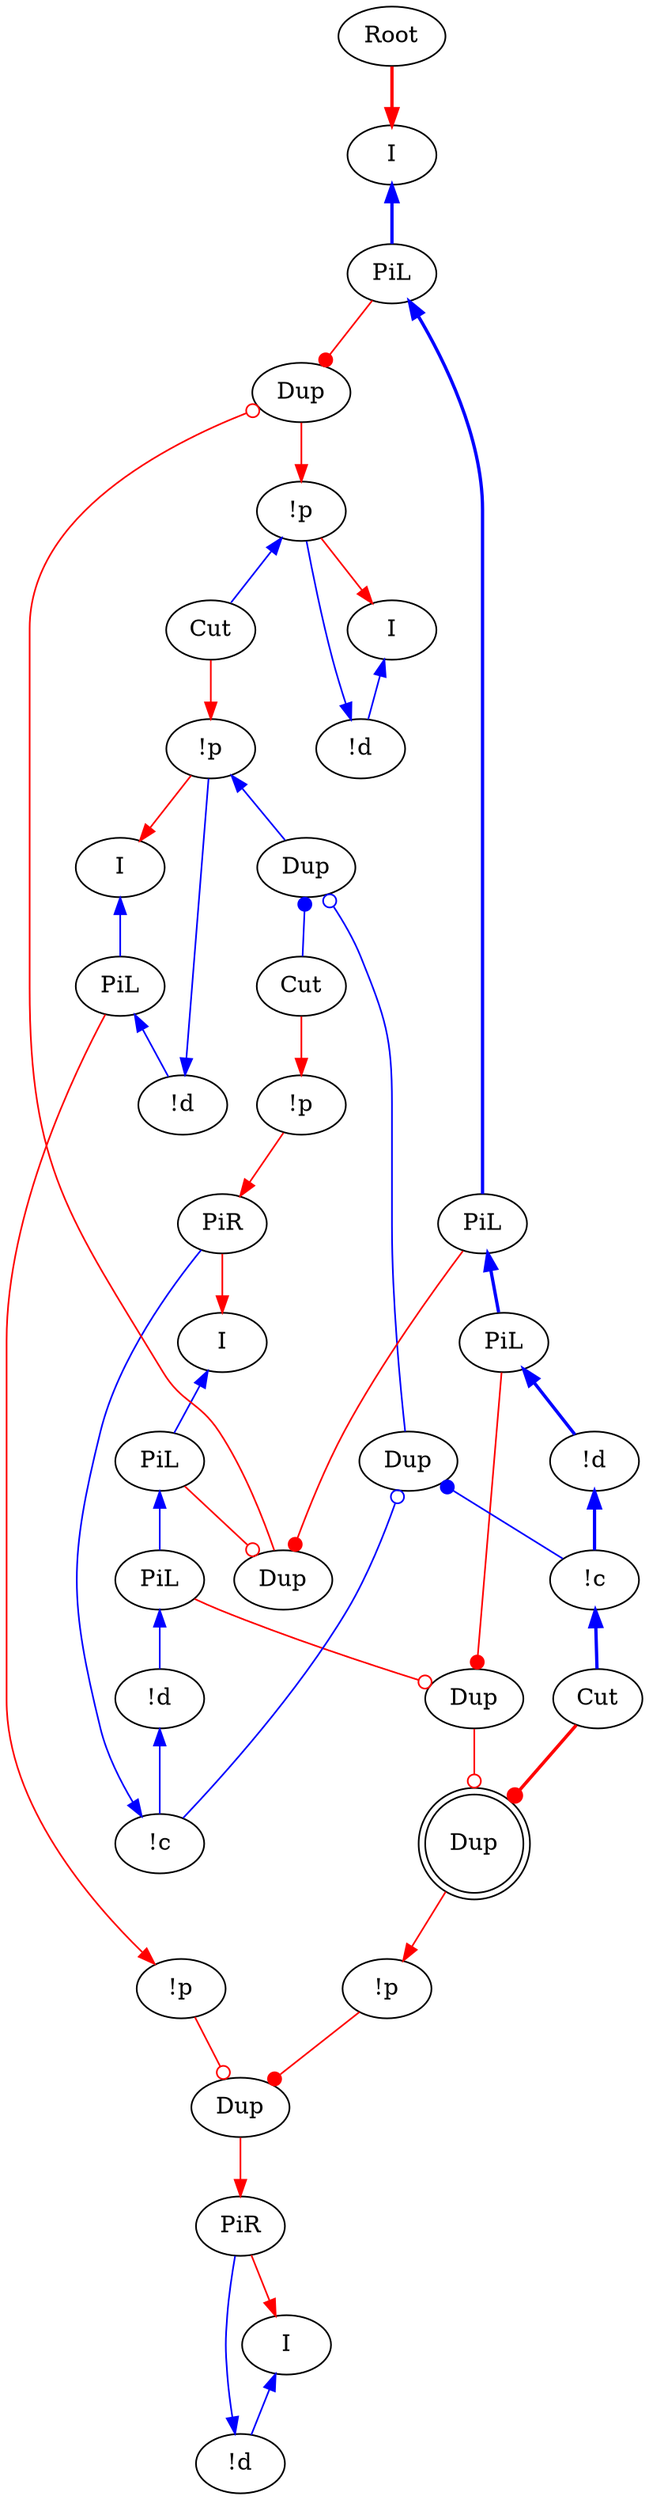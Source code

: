 digraph {
"Root0" [label="Root"]
"!p0" [label="!p"]
"I0" [label="I"]
"!d0" [label="!d"]
"I1" [label="I"]
"!d1" [label="!d"]
"PiR0" [label="PiR"]
"!p1" [label="!p"]
"Cut0" [label="Cut"]
"!d2" [label="!d"]
"PiL0" [label="PiL"]
"I2" [label="I"]
"I3" [label="I"]
"Dup0_0" [label="Dup"]
"Dup0_1" [label="Dup",shape=doublecircle]
"Dup0_2" [label="Dup"]
"!p2" [label="!p"]
"Cut1" [label="Cut"]
"PiR1" [label="PiR"]
"Cut2" [label="Cut"]
"!c0" [label="!c"]
"!c1" [label="!c"]
"!d3" [label="!d"]
"!d4" [label="!d"]
"PiL1" [label="PiL"]
"PiL2" [label="PiL"]
"PiL3" [label="PiL"]
"PiL4" [label="PiL"]
"I4" [label="I"]
"Dup1_0" [label="Dup"]
"Dup1_1" [label="Dup"]
"Dup1_2" [label="Dup"]
"PiL5" [label="PiL"]
"!p3" [label="!p"]
"!p4" [label="!p"]
"Dup2_0" [label="Dup"]
"!p1" -> "I2"[color=red,tooltip="e11"]
"!d2" -> "!p1"[color=blue,tooltip="e13",dir=back]
"!p1" -> "Dup0_0"[color=blue,tooltip="e15",dir=back]
"PiL0" -> "!d2"[color=blue,tooltip="e17",dir=back]
"I2" -> "PiL0"[color=blue,tooltip="e19",dir=back]
"Dup0_1" -> "!p3"[color=red,tooltip="e20"]
"PiL0" -> "!p4"[color=red,tooltip="e21"]
"Dup0_0" -> "Cut1"[color=blue,tooltip="e23",arrowtail=dot,dir=back]
"Dup0_0" -> "Dup1_0"[color=blue,tooltip="e25",arrowtail=odot,dir=back]
"Cut2" -> "Dup0_1"[color=red,tooltip="e30",arrowhead=dot,penwidth=2]
"Dup1_1" -> "Dup0_1"[color=red,tooltip="e31",arrowhead=odot]
"I3" -> "PiL5"[color=blue,tooltip="e32",penwidth=2,dir=back]
"PiL5" -> "Dup0_2"[color=red,tooltip="e34",arrowhead=dot]
"Dup1_2" -> "Dup0_2"[color=red,tooltip="e35",arrowhead=odot]
"Cut1" -> "!p2"[color=red,tooltip="e37"]
"!p2" -> "PiR1"[color=red,tooltip="e39"]
"!c0" -> "Cut2"[color=blue,tooltip="e40",penwidth=2,dir=back]
"!c1" -> "PiR1"[color=blue,tooltip="e41",dir=back]
"PiR1" -> "I4"[color=red,tooltip="e43"]
"!d3" -> "!c0"[color=blue,tooltip="e44",penwidth=2,dir=back]
"Dup1_0" -> "!c0"[color=blue,tooltip="e45",arrowtail=dot,dir=back]
"!d4" -> "!c1"[color=blue,tooltip="e46",dir=back]
"Dup1_0" -> "!c1"[color=blue,tooltip="e47",arrowtail=odot,dir=back]
"PiL1" -> "!d3"[color=blue,tooltip="e48",penwidth=2,dir=back]
"PiL2" -> "!d4"[color=blue,tooltip="e49",dir=back]
"PiL3" -> "PiL1"[color=blue,tooltip="e50",penwidth=2,dir=back]
"PiL4" -> "PiL2"[color=blue,tooltip="e51",dir=back]
"PiL1" -> "Dup1_1"[color=red,tooltip="e52",arrowhead=dot]
"PiL2" -> "Dup1_1"[color=red,tooltip="e53",arrowhead=odot]
"PiL5" -> "PiL3"[color=blue,tooltip="e54",penwidth=2,dir=back]
"I4" -> "PiL4"[color=blue,tooltip="e55",dir=back]
"PiL3" -> "Dup1_2"[color=red,tooltip="e56",arrowhead=dot]
"PiL4" -> "Dup1_2"[color=red,tooltip="e57",arrowhead=odot]
"!p3" -> "Dup2_0"[color=red,tooltip="e58",arrowhead=dot]
"!p4" -> "Dup2_0"[color=red,tooltip="e59",arrowhead=odot]
"Cut0" -> "!p1"[color=red,tooltip="e9"]
"Dup2_0" -> "PiR0"[color=red,tooltip="hl2i"]
"!d1" -> "PiR0"[color=blue,tooltip="i",dir=back]
"I1" -> "!d1"[color=blue,tooltip="il",dir=back]
"PiR0" -> "I1"[color=red,tooltip="ir"]
"Root0" -> "I3"[color=red,tooltip="rettop",penwidth=2]
"!p0" -> "Cut0"[color=blue,tooltip="y2",dir=back]
"!d0" -> "!p0"[color=blue,tooltip="yj",dir=back]
"I0" -> "!d0"[color=blue,tooltip="yl2",dir=back]
"!p0" -> "I0"[color=red,tooltip="yli"]
"Dup0_2" -> "!p0"[color=red,tooltip="ylp"]
}
